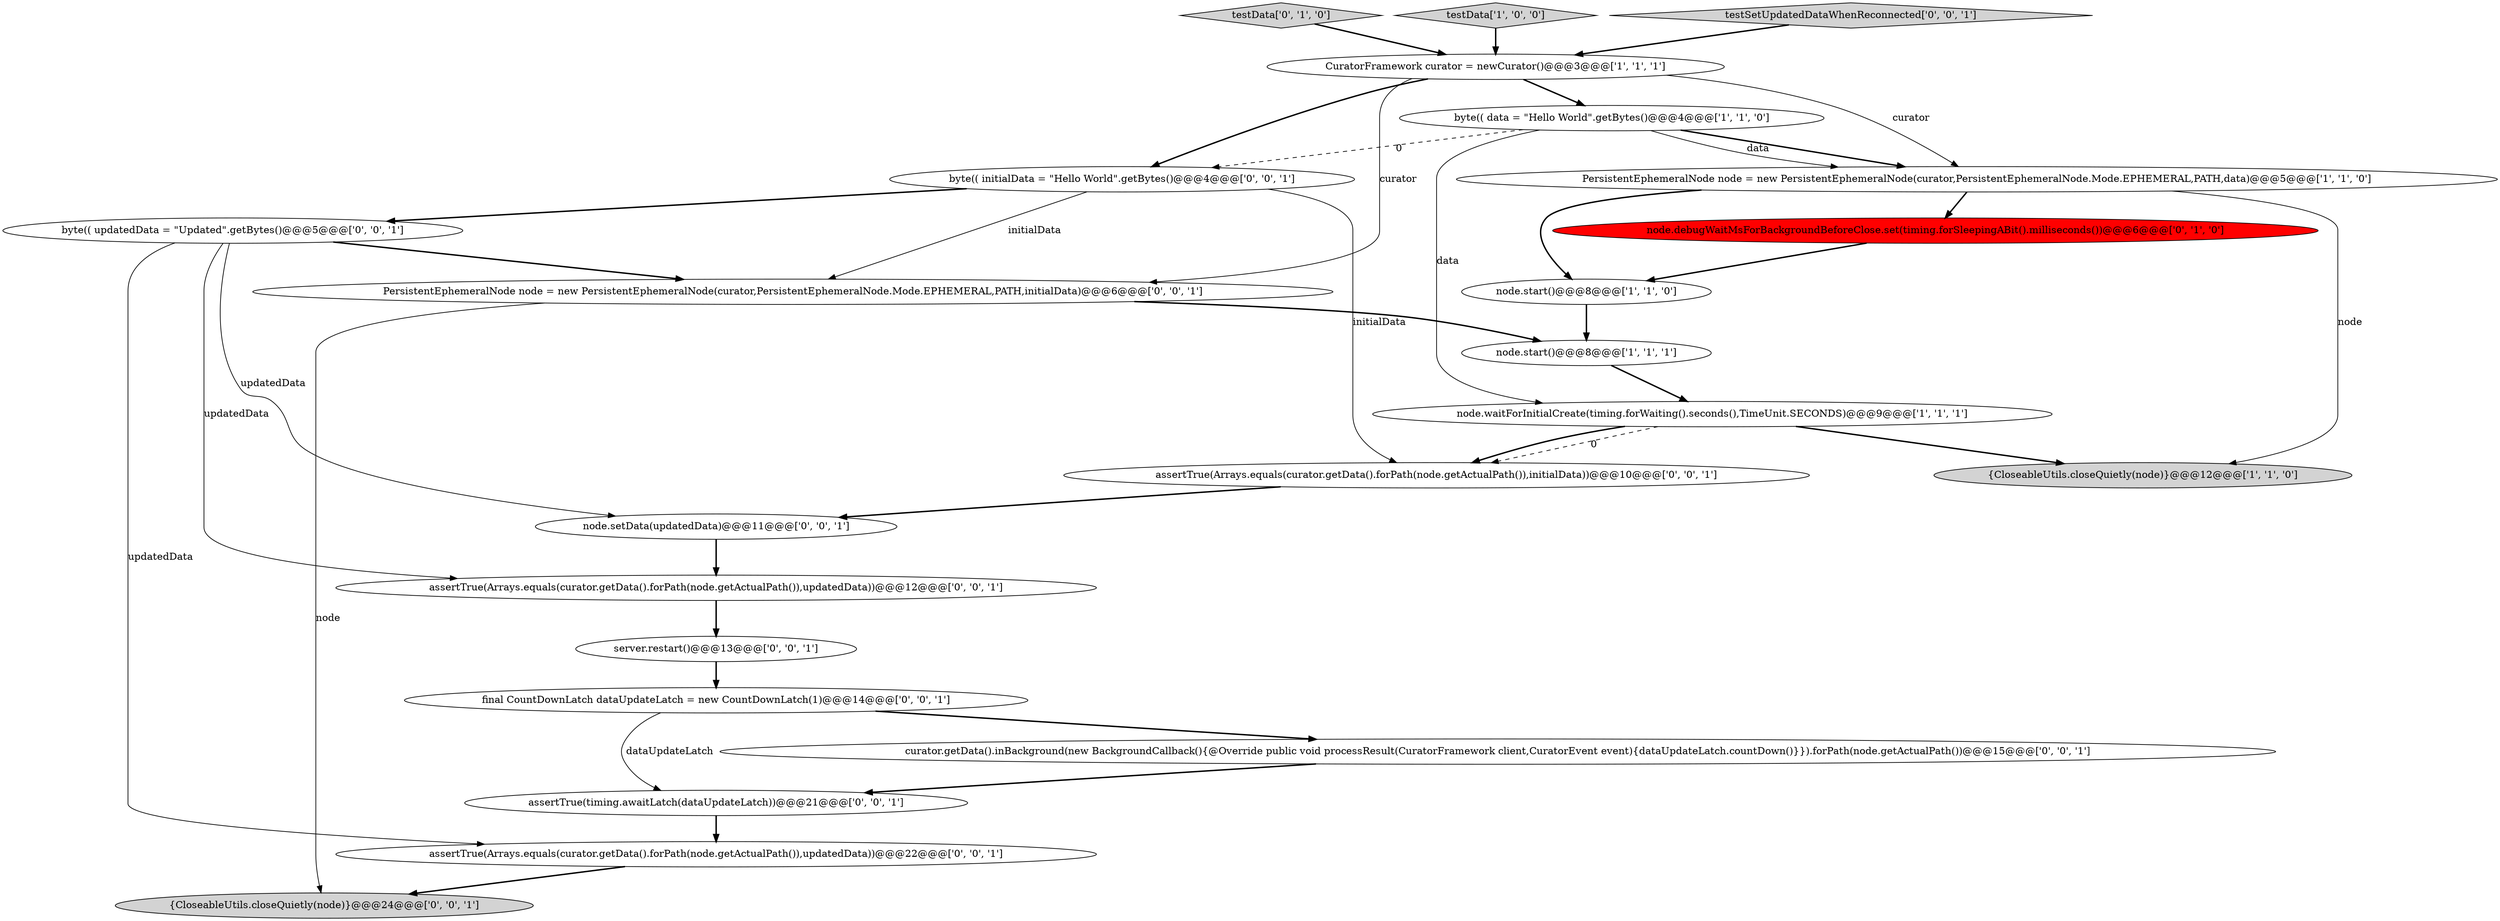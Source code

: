 digraph {
11 [style = filled, label = "assertTrue(Arrays.equals(curator.getData().forPath(node.getActualPath()),updatedData))@@@12@@@['0', '0', '1']", fillcolor = white, shape = ellipse image = "AAA0AAABBB3BBB"];
8 [style = filled, label = "testData['0', '1', '0']", fillcolor = lightgray, shape = diamond image = "AAA0AAABBB2BBB"];
0 [style = filled, label = "CuratorFramework curator = newCurator()@@@3@@@['1', '1', '1']", fillcolor = white, shape = ellipse image = "AAA0AAABBB1BBB"];
16 [style = filled, label = "assertTrue(Arrays.equals(curator.getData().forPath(node.getActualPath()),initialData))@@@10@@@['0', '0', '1']", fillcolor = white, shape = ellipse image = "AAA0AAABBB3BBB"];
14 [style = filled, label = "final CountDownLatch dataUpdateLatch = new CountDownLatch(1)@@@14@@@['0', '0', '1']", fillcolor = white, shape = ellipse image = "AAA0AAABBB3BBB"];
12 [style = filled, label = "PersistentEphemeralNode node = new PersistentEphemeralNode(curator,PersistentEphemeralNode.Mode.EPHEMERAL,PATH,initialData)@@@6@@@['0', '0', '1']", fillcolor = white, shape = ellipse image = "AAA0AAABBB3BBB"];
22 [style = filled, label = "byte(( updatedData = \"Updated\".getBytes()@@@5@@@['0', '0', '1']", fillcolor = white, shape = ellipse image = "AAA0AAABBB3BBB"];
3 [style = filled, label = "testData['1', '0', '0']", fillcolor = lightgray, shape = diamond image = "AAA0AAABBB1BBB"];
10 [style = filled, label = "byte(( initialData = \"Hello World\".getBytes()@@@4@@@['0', '0', '1']", fillcolor = white, shape = ellipse image = "AAA0AAABBB3BBB"];
20 [style = filled, label = "assertTrue(Arrays.equals(curator.getData().forPath(node.getActualPath()),updatedData))@@@22@@@['0', '0', '1']", fillcolor = white, shape = ellipse image = "AAA0AAABBB3BBB"];
18 [style = filled, label = "testSetUpdatedDataWhenReconnected['0', '0', '1']", fillcolor = lightgray, shape = diamond image = "AAA0AAABBB3BBB"];
21 [style = filled, label = "server.restart()@@@13@@@['0', '0', '1']", fillcolor = white, shape = ellipse image = "AAA0AAABBB3BBB"];
2 [style = filled, label = "byte(( data = \"Hello World\".getBytes()@@@4@@@['1', '1', '0']", fillcolor = white, shape = ellipse image = "AAA0AAABBB1BBB"];
7 [style = filled, label = "node.waitForInitialCreate(timing.forWaiting().seconds(),TimeUnit.SECONDS)@@@9@@@['1', '1', '1']", fillcolor = white, shape = ellipse image = "AAA0AAABBB1BBB"];
9 [style = filled, label = "node.debugWaitMsForBackgroundBeforeClose.set(timing.forSleepingABit().milliseconds())@@@6@@@['0', '1', '0']", fillcolor = red, shape = ellipse image = "AAA1AAABBB2BBB"];
6 [style = filled, label = "node.start()@@@8@@@['1', '1', '0']", fillcolor = white, shape = ellipse image = "AAA0AAABBB1BBB"];
15 [style = filled, label = "curator.getData().inBackground(new BackgroundCallback(){@Override public void processResult(CuratorFramework client,CuratorEvent event){dataUpdateLatch.countDown()}}).forPath(node.getActualPath())@@@15@@@['0', '0', '1']", fillcolor = white, shape = ellipse image = "AAA0AAABBB3BBB"];
5 [style = filled, label = "{CloseableUtils.closeQuietly(node)}@@@12@@@['1', '1', '0']", fillcolor = lightgray, shape = ellipse image = "AAA0AAABBB1BBB"];
17 [style = filled, label = "assertTrue(timing.awaitLatch(dataUpdateLatch))@@@21@@@['0', '0', '1']", fillcolor = white, shape = ellipse image = "AAA0AAABBB3BBB"];
4 [style = filled, label = "PersistentEphemeralNode node = new PersistentEphemeralNode(curator,PersistentEphemeralNode.Mode.EPHEMERAL,PATH,data)@@@5@@@['1', '1', '0']", fillcolor = white, shape = ellipse image = "AAA0AAABBB1BBB"];
1 [style = filled, label = "node.start()@@@8@@@['1', '1', '1']", fillcolor = white, shape = ellipse image = "AAA0AAABBB1BBB"];
13 [style = filled, label = "{CloseableUtils.closeQuietly(node)}@@@24@@@['0', '0', '1']", fillcolor = lightgray, shape = ellipse image = "AAA0AAABBB3BBB"];
19 [style = filled, label = "node.setData(updatedData)@@@11@@@['0', '0', '1']", fillcolor = white, shape = ellipse image = "AAA0AAABBB3BBB"];
10->22 [style = bold, label=""];
4->9 [style = bold, label=""];
10->12 [style = solid, label="initialData"];
20->13 [style = bold, label=""];
4->6 [style = bold, label=""];
12->13 [style = solid, label="node"];
7->16 [style = dashed, label="0"];
11->21 [style = bold, label=""];
0->2 [style = bold, label=""];
19->11 [style = bold, label=""];
14->17 [style = solid, label="dataUpdateLatch"];
16->19 [style = bold, label=""];
12->1 [style = bold, label=""];
2->4 [style = bold, label=""];
1->7 [style = bold, label=""];
3->0 [style = bold, label=""];
0->4 [style = solid, label="curator"];
9->6 [style = bold, label=""];
2->10 [style = dashed, label="0"];
8->0 [style = bold, label=""];
6->1 [style = bold, label=""];
15->17 [style = bold, label=""];
7->5 [style = bold, label=""];
0->10 [style = bold, label=""];
2->4 [style = solid, label="data"];
4->5 [style = solid, label="node"];
22->11 [style = solid, label="updatedData"];
2->7 [style = solid, label="data"];
22->12 [style = bold, label=""];
7->16 [style = bold, label=""];
10->16 [style = solid, label="initialData"];
22->19 [style = solid, label="updatedData"];
17->20 [style = bold, label=""];
14->15 [style = bold, label=""];
0->12 [style = solid, label="curator"];
18->0 [style = bold, label=""];
22->20 [style = solid, label="updatedData"];
21->14 [style = bold, label=""];
}
